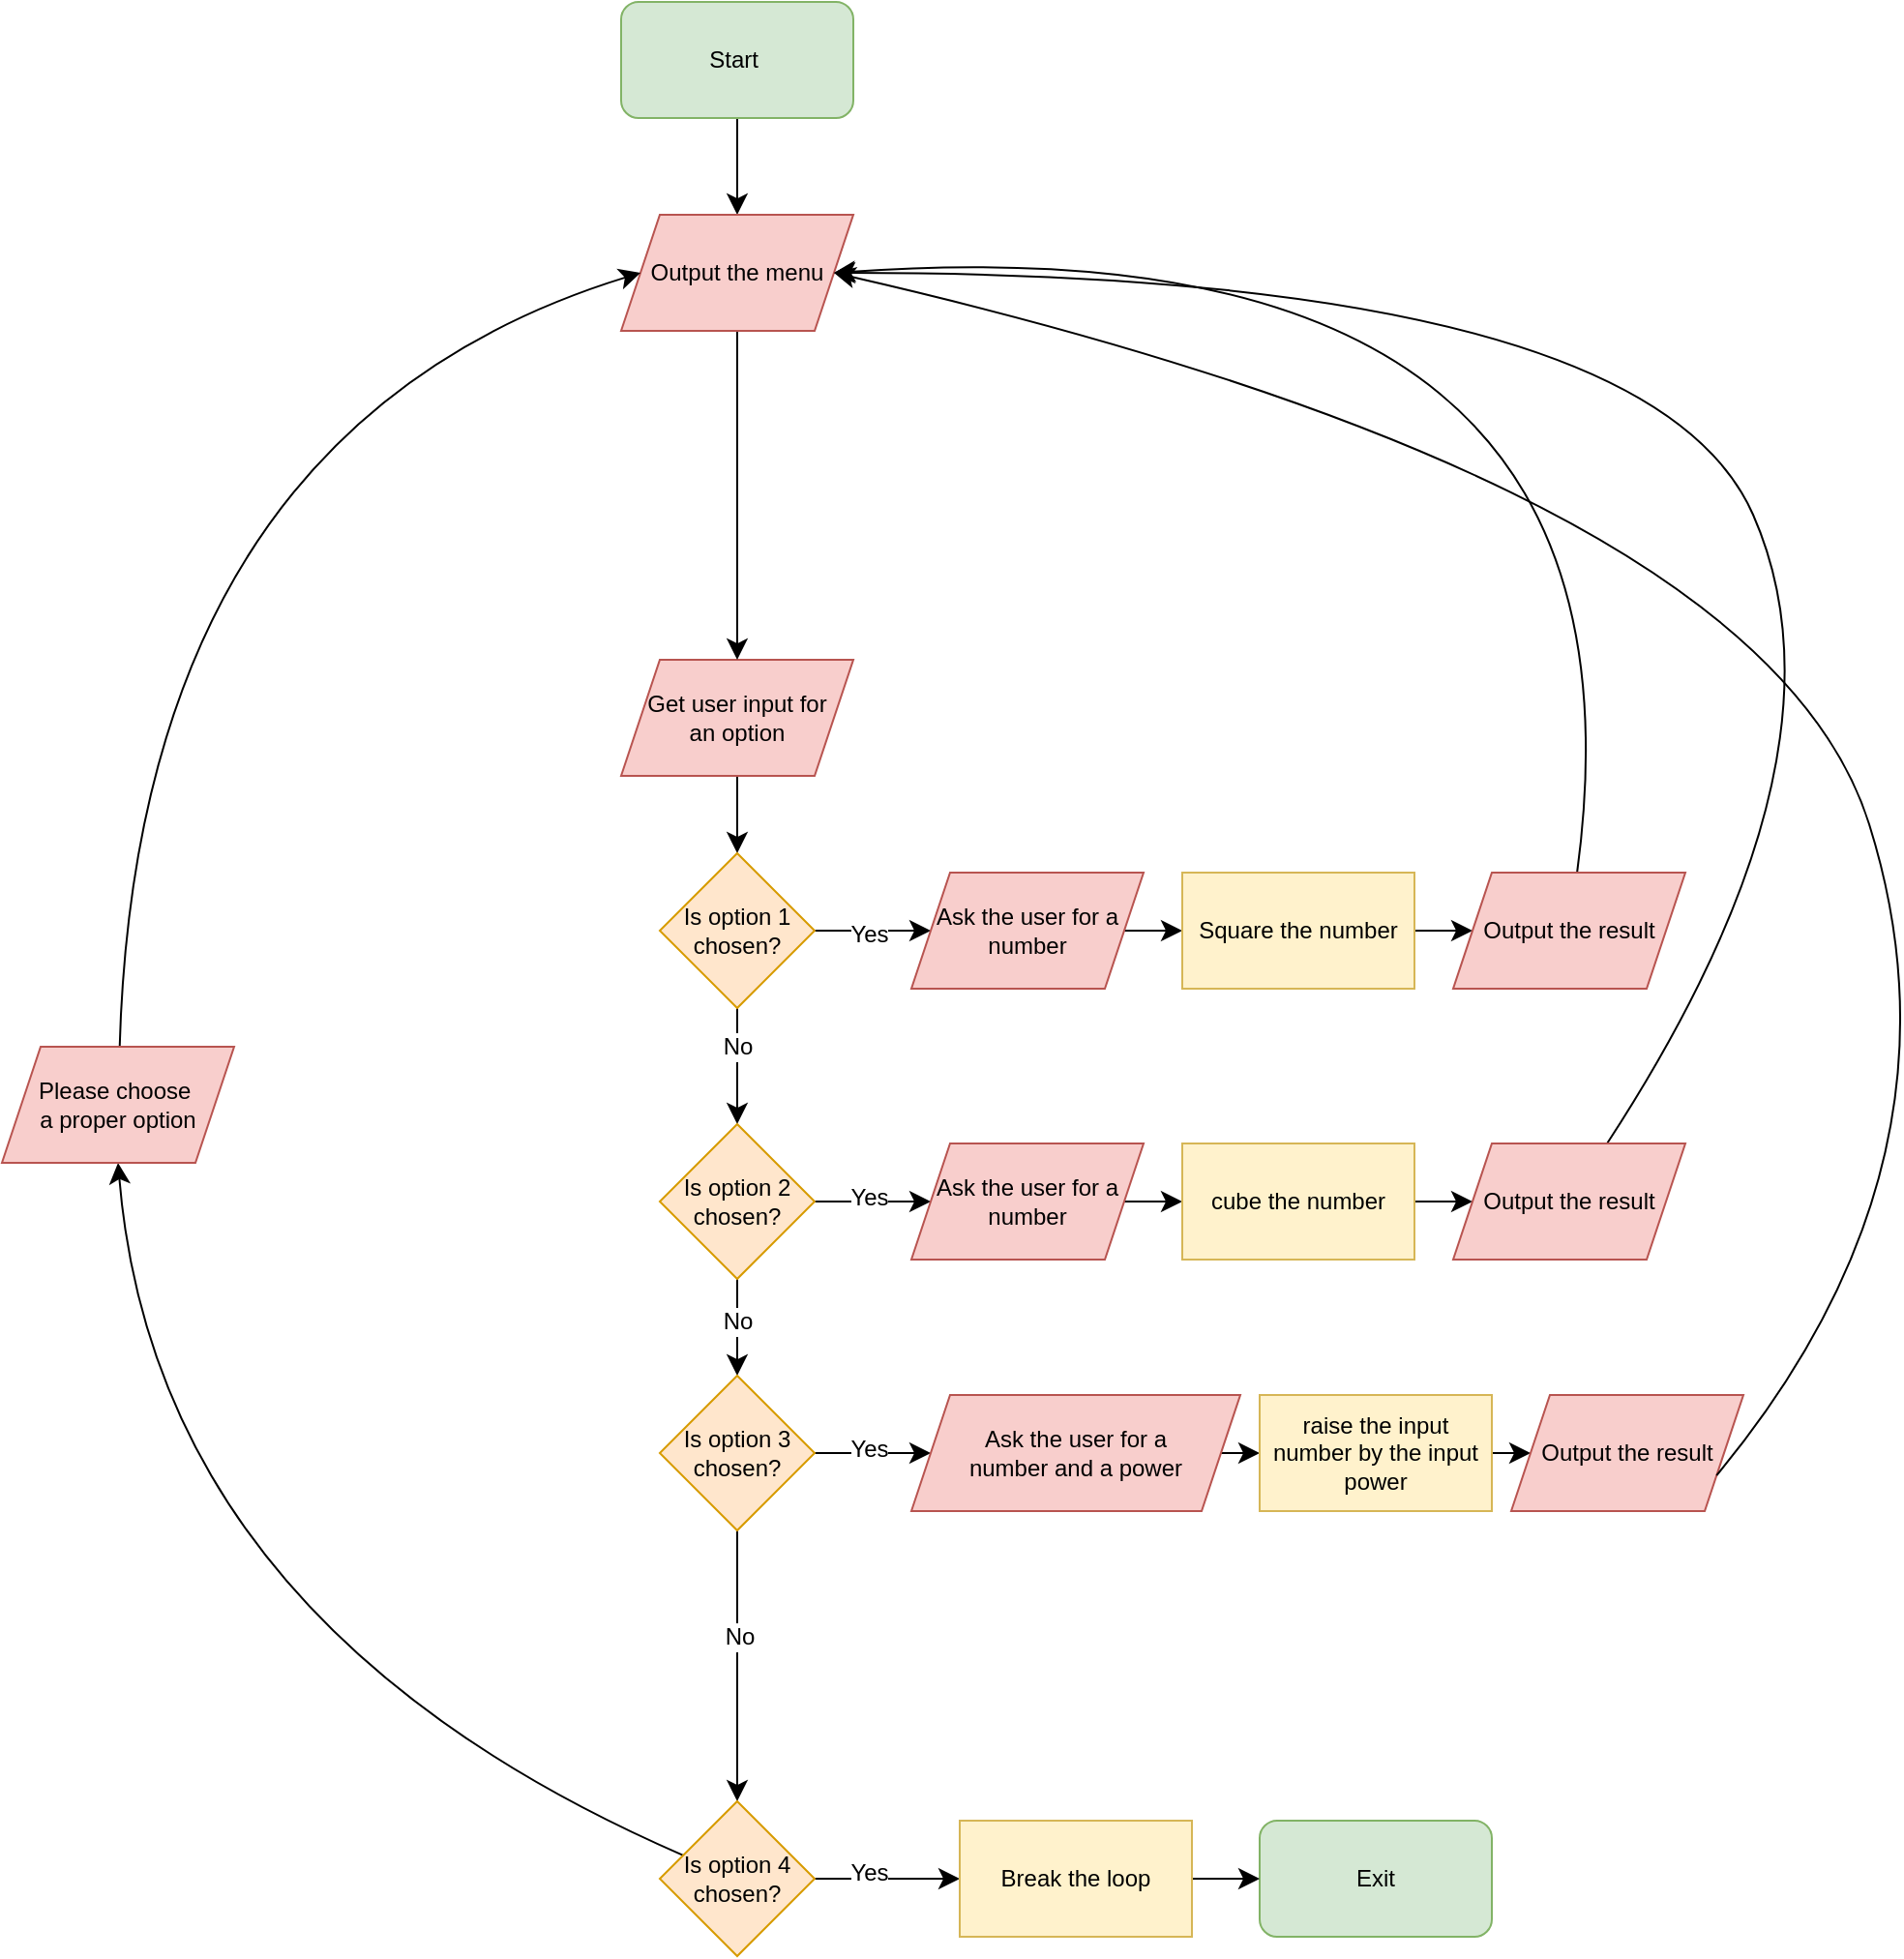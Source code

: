 <mxfile version="24.3.1" type="github">
  <diagram name="Page-1" id="2kFZZ2qKpEkKbrDlE8RA">
    <mxGraphModel dx="1320" dy="952" grid="1" gridSize="10" guides="1" tooltips="1" connect="1" arrows="1" fold="1" page="1" pageScale="1" pageWidth="850" pageHeight="1100" math="0" shadow="0">
      <root>
        <mxCell id="0" />
        <mxCell id="1" parent="0" />
        <mxCell id="u4Hfbzso4hMCAY0et0Ov-24" value="" style="edgeStyle=none;curved=1;rounded=0;orthogonalLoop=1;jettySize=auto;html=1;fontSize=12;startSize=8;endSize=8;" parent="1" source="u4Hfbzso4hMCAY0et0Ov-1" target="u4Hfbzso4hMCAY0et0Ov-23" edge="1">
          <mxGeometry relative="1" as="geometry" />
        </mxCell>
        <mxCell id="u4Hfbzso4hMCAY0et0Ov-1" value="Start&amp;nbsp;" style="rounded=1;whiteSpace=wrap;html=1;fillColor=#d5e8d4;strokeColor=#82b366;" parent="1" vertex="1">
          <mxGeometry x="410" y="10" width="120" height="60" as="geometry" />
        </mxCell>
        <mxCell id="u4Hfbzso4hMCAY0et0Ov-10" value="" style="edgeStyle=none;curved=1;rounded=0;orthogonalLoop=1;jettySize=auto;html=1;fontSize=12;startSize=8;endSize=8;" parent="1" source="u4Hfbzso4hMCAY0et0Ov-8" target="u4Hfbzso4hMCAY0et0Ov-9" edge="1">
          <mxGeometry relative="1" as="geometry" />
        </mxCell>
        <mxCell id="u4Hfbzso4hMCAY0et0Ov-8" value="Get user input for&lt;div&gt;an option&lt;/div&gt;" style="shape=parallelogram;perimeter=parallelogramPerimeter;whiteSpace=wrap;html=1;fixedSize=1;fillColor=#f8cecc;strokeColor=#b85450;" parent="1" vertex="1">
          <mxGeometry x="410" y="350" width="120" height="60" as="geometry" />
        </mxCell>
        <mxCell id="u4Hfbzso4hMCAY0et0Ov-15" value="" style="edgeStyle=none;curved=1;rounded=0;orthogonalLoop=1;jettySize=auto;html=1;fontSize=12;startSize=8;endSize=8;" parent="1" source="u4Hfbzso4hMCAY0et0Ov-9" target="u4Hfbzso4hMCAY0et0Ov-14" edge="1">
          <mxGeometry relative="1" as="geometry" />
        </mxCell>
        <mxCell id="u4Hfbzso4hMCAY0et0Ov-16" value="Yes" style="edgeLabel;html=1;align=center;verticalAlign=middle;resizable=0;points=[];fontSize=12;" parent="u4Hfbzso4hMCAY0et0Ov-15" vertex="1" connectable="0">
          <mxGeometry x="-0.089" y="-2" relative="1" as="geometry">
            <mxPoint as="offset" />
          </mxGeometry>
        </mxCell>
        <mxCell id="u4Hfbzso4hMCAY0et0Ov-30" value="" style="edgeStyle=none;curved=1;rounded=0;orthogonalLoop=1;jettySize=auto;html=1;fontSize=12;startSize=8;endSize=8;" parent="1" source="u4Hfbzso4hMCAY0et0Ov-9" target="u4Hfbzso4hMCAY0et0Ov-26" edge="1">
          <mxGeometry relative="1" as="geometry" />
        </mxCell>
        <mxCell id="u4Hfbzso4hMCAY0et0Ov-48" value="No" style="edgeLabel;html=1;align=center;verticalAlign=middle;resizable=0;points=[];fontSize=12;" parent="u4Hfbzso4hMCAY0et0Ov-30" vertex="1" connectable="0">
          <mxGeometry x="-0.333" relative="1" as="geometry">
            <mxPoint as="offset" />
          </mxGeometry>
        </mxCell>
        <mxCell id="u4Hfbzso4hMCAY0et0Ov-9" value="Is option 1&lt;div&gt;chosen?&lt;/div&gt;" style="rhombus;whiteSpace=wrap;html=1;fillColor=#ffe6cc;strokeColor=#d79b00;" parent="1" vertex="1">
          <mxGeometry x="430" y="450" width="80" height="80" as="geometry" />
        </mxCell>
        <mxCell id="u4Hfbzso4hMCAY0et0Ov-18" value="" style="edgeStyle=none;curved=1;rounded=0;orthogonalLoop=1;jettySize=auto;html=1;fontSize=12;startSize=8;endSize=8;" parent="1" source="u4Hfbzso4hMCAY0et0Ov-14" target="u4Hfbzso4hMCAY0et0Ov-17" edge="1">
          <mxGeometry relative="1" as="geometry" />
        </mxCell>
        <mxCell id="u4Hfbzso4hMCAY0et0Ov-14" value="Ask the user for a&lt;div&gt;number&lt;/div&gt;" style="shape=parallelogram;perimeter=parallelogramPerimeter;whiteSpace=wrap;html=1;fixedSize=1;fillColor=#f8cecc;strokeColor=#b85450;" parent="1" vertex="1">
          <mxGeometry x="560" y="460" width="120" height="60" as="geometry" />
        </mxCell>
        <mxCell id="u4Hfbzso4hMCAY0et0Ov-20" value="" style="edgeStyle=none;curved=1;rounded=0;orthogonalLoop=1;jettySize=auto;html=1;fontSize=12;startSize=8;endSize=8;" parent="1" source="u4Hfbzso4hMCAY0et0Ov-17" target="u4Hfbzso4hMCAY0et0Ov-19" edge="1">
          <mxGeometry relative="1" as="geometry" />
        </mxCell>
        <mxCell id="u4Hfbzso4hMCAY0et0Ov-17" value="Square the number" style="rounded=0;whiteSpace=wrap;html=1;fillColor=#fff2cc;strokeColor=#d6b656;" parent="1" vertex="1">
          <mxGeometry x="700" y="460" width="120" height="60" as="geometry" />
        </mxCell>
        <mxCell id="u4Hfbzso4hMCAY0et0Ov-21" style="edgeStyle=none;curved=1;rounded=0;orthogonalLoop=1;jettySize=auto;html=1;entryX=1;entryY=0.5;entryDx=0;entryDy=0;fontSize=12;startSize=8;endSize=8;" parent="1" source="u4Hfbzso4hMCAY0et0Ov-19" target="u4Hfbzso4hMCAY0et0Ov-23" edge="1">
          <mxGeometry relative="1" as="geometry">
            <Array as="points">
              <mxPoint x="950" y="120" />
            </Array>
          </mxGeometry>
        </mxCell>
        <mxCell id="u4Hfbzso4hMCAY0et0Ov-19" value="Output the result" style="shape=parallelogram;perimeter=parallelogramPerimeter;whiteSpace=wrap;html=1;fixedSize=1;rounded=0;fillColor=#f8cecc;strokeColor=#b85450;" parent="1" vertex="1">
          <mxGeometry x="840" y="460" width="120" height="60" as="geometry" />
        </mxCell>
        <mxCell id="u4Hfbzso4hMCAY0et0Ov-25" value="" style="edgeStyle=none;curved=1;rounded=0;orthogonalLoop=1;jettySize=auto;html=1;fontSize=12;startSize=8;endSize=8;entryX=0.5;entryY=0;entryDx=0;entryDy=0;" parent="1" source="u4Hfbzso4hMCAY0et0Ov-23" target="u4Hfbzso4hMCAY0et0Ov-8" edge="1">
          <mxGeometry relative="1" as="geometry">
            <mxPoint x="470" y="210" as="targetPoint" />
          </mxGeometry>
        </mxCell>
        <mxCell id="u4Hfbzso4hMCAY0et0Ov-23" value="Output the menu" style="shape=parallelogram;perimeter=parallelogramPerimeter;whiteSpace=wrap;html=1;fixedSize=1;fillColor=#f8cecc;strokeColor=#b85450;" parent="1" vertex="1">
          <mxGeometry x="410" y="120" width="120" height="60" as="geometry" />
        </mxCell>
        <mxCell id="u4Hfbzso4hMCAY0et0Ov-34" value="" style="edgeStyle=none;curved=1;rounded=0;orthogonalLoop=1;jettySize=auto;html=1;fontSize=12;startSize=8;endSize=8;" parent="1" source="u4Hfbzso4hMCAY0et0Ov-26" target="u4Hfbzso4hMCAY0et0Ov-27" edge="1">
          <mxGeometry relative="1" as="geometry" />
        </mxCell>
        <mxCell id="u4Hfbzso4hMCAY0et0Ov-35" value="Yes" style="edgeLabel;html=1;align=center;verticalAlign=middle;resizable=0;points=[];fontSize=12;" parent="u4Hfbzso4hMCAY0et0Ov-34" vertex="1" connectable="0">
          <mxGeometry x="-0.067" y="2" relative="1" as="geometry">
            <mxPoint as="offset" />
          </mxGeometry>
        </mxCell>
        <mxCell id="u4Hfbzso4hMCAY0et0Ov-49" value="" style="edgeStyle=none;curved=1;rounded=0;orthogonalLoop=1;jettySize=auto;html=1;fontSize=12;startSize=8;endSize=8;" parent="1" source="u4Hfbzso4hMCAY0et0Ov-26" target="u4Hfbzso4hMCAY0et0Ov-40" edge="1">
          <mxGeometry relative="1" as="geometry" />
        </mxCell>
        <mxCell id="u4Hfbzso4hMCAY0et0Ov-50" value="No" style="edgeLabel;html=1;align=center;verticalAlign=middle;resizable=0;points=[];fontSize=12;" parent="u4Hfbzso4hMCAY0et0Ov-49" vertex="1" connectable="0">
          <mxGeometry x="-0.12" relative="1" as="geometry">
            <mxPoint as="offset" />
          </mxGeometry>
        </mxCell>
        <mxCell id="u4Hfbzso4hMCAY0et0Ov-26" value="Is option 2&lt;div&gt;chosen?&lt;/div&gt;" style="rhombus;whiteSpace=wrap;html=1;fillColor=#ffe6cc;strokeColor=#d79b00;" parent="1" vertex="1">
          <mxGeometry x="430" y="590" width="80" height="80" as="geometry" />
        </mxCell>
        <mxCell id="u4Hfbzso4hMCAY0et0Ov-36" value="" style="edgeStyle=none;curved=1;rounded=0;orthogonalLoop=1;jettySize=auto;html=1;fontSize=12;startSize=8;endSize=8;" parent="1" source="u4Hfbzso4hMCAY0et0Ov-27" target="u4Hfbzso4hMCAY0et0Ov-28" edge="1">
          <mxGeometry relative="1" as="geometry" />
        </mxCell>
        <mxCell id="u4Hfbzso4hMCAY0et0Ov-27" value="Ask the user for a&lt;div&gt;number&lt;/div&gt;" style="shape=parallelogram;perimeter=parallelogramPerimeter;whiteSpace=wrap;html=1;fixedSize=1;fillColor=#f8cecc;strokeColor=#b85450;" parent="1" vertex="1">
          <mxGeometry x="560" y="600" width="120" height="60" as="geometry" />
        </mxCell>
        <mxCell id="u4Hfbzso4hMCAY0et0Ov-37" value="" style="edgeStyle=none;curved=1;rounded=0;orthogonalLoop=1;jettySize=auto;html=1;fontSize=12;startSize=8;endSize=8;" parent="1" source="u4Hfbzso4hMCAY0et0Ov-28" target="u4Hfbzso4hMCAY0et0Ov-29" edge="1">
          <mxGeometry relative="1" as="geometry" />
        </mxCell>
        <mxCell id="u4Hfbzso4hMCAY0et0Ov-28" value="cube the number" style="rounded=0;whiteSpace=wrap;html=1;fillColor=#fff2cc;strokeColor=#d6b656;" parent="1" vertex="1">
          <mxGeometry x="700" y="600" width="120" height="60" as="geometry" />
        </mxCell>
        <mxCell id="u4Hfbzso4hMCAY0et0Ov-31" style="edgeStyle=none;curved=1;rounded=0;orthogonalLoop=1;jettySize=auto;html=1;entryX=1;entryY=0.5;entryDx=0;entryDy=0;fontSize=12;startSize=8;endSize=8;" parent="1" source="u4Hfbzso4hMCAY0et0Ov-29" target="u4Hfbzso4hMCAY0et0Ov-23" edge="1">
          <mxGeometry relative="1" as="geometry">
            <Array as="points">
              <mxPoint x="1050" y="400" />
              <mxPoint x="940" y="150" />
            </Array>
          </mxGeometry>
        </mxCell>
        <mxCell id="u4Hfbzso4hMCAY0et0Ov-29" value="Output the result" style="shape=parallelogram;perimeter=parallelogramPerimeter;whiteSpace=wrap;html=1;fixedSize=1;rounded=0;fillColor=#f8cecc;strokeColor=#b85450;" parent="1" vertex="1">
          <mxGeometry x="840" y="600" width="120" height="60" as="geometry" />
        </mxCell>
        <mxCell id="u4Hfbzso4hMCAY0et0Ov-38" value="" style="edgeStyle=none;curved=1;rounded=0;orthogonalLoop=1;jettySize=auto;html=1;fontSize=12;startSize=8;endSize=8;" parent="1" source="u4Hfbzso4hMCAY0et0Ov-40" target="u4Hfbzso4hMCAY0et0Ov-42" edge="1">
          <mxGeometry relative="1" as="geometry" />
        </mxCell>
        <mxCell id="u4Hfbzso4hMCAY0et0Ov-39" value="Yes" style="edgeLabel;html=1;align=center;verticalAlign=middle;resizable=0;points=[];fontSize=12;" parent="u4Hfbzso4hMCAY0et0Ov-38" vertex="1" connectable="0">
          <mxGeometry x="-0.067" y="2" relative="1" as="geometry">
            <mxPoint as="offset" />
          </mxGeometry>
        </mxCell>
        <mxCell id="u4Hfbzso4hMCAY0et0Ov-56" value="" style="edgeStyle=none;curved=1;rounded=0;orthogonalLoop=1;jettySize=auto;html=1;fontSize=12;startSize=8;endSize=8;" parent="1" source="u4Hfbzso4hMCAY0et0Ov-40" target="u4Hfbzso4hMCAY0et0Ov-55" edge="1">
          <mxGeometry relative="1" as="geometry" />
        </mxCell>
        <mxCell id="u4Hfbzso4hMCAY0et0Ov-59" value="No" style="edgeLabel;html=1;align=center;verticalAlign=middle;resizable=0;points=[];fontSize=12;" parent="u4Hfbzso4hMCAY0et0Ov-56" vertex="1" connectable="0">
          <mxGeometry x="-0.225" y="1" relative="1" as="geometry">
            <mxPoint as="offset" />
          </mxGeometry>
        </mxCell>
        <mxCell id="u4Hfbzso4hMCAY0et0Ov-40" value="Is option 3&lt;div&gt;chosen?&lt;/div&gt;" style="rhombus;whiteSpace=wrap;html=1;fillColor=#ffe6cc;strokeColor=#d79b00;" parent="1" vertex="1">
          <mxGeometry x="430" y="720" width="80" height="80" as="geometry" />
        </mxCell>
        <mxCell id="u4Hfbzso4hMCAY0et0Ov-41" value="" style="edgeStyle=none;curved=1;rounded=0;orthogonalLoop=1;jettySize=auto;html=1;fontSize=12;startSize=8;endSize=8;" parent="1" source="u4Hfbzso4hMCAY0et0Ov-42" target="u4Hfbzso4hMCAY0et0Ov-44" edge="1">
          <mxGeometry relative="1" as="geometry" />
        </mxCell>
        <mxCell id="u4Hfbzso4hMCAY0et0Ov-42" value="Ask the user for a&lt;div&gt;number and a power&lt;/div&gt;" style="shape=parallelogram;perimeter=parallelogramPerimeter;whiteSpace=wrap;html=1;fixedSize=1;fillColor=#f8cecc;strokeColor=#b85450;" parent="1" vertex="1">
          <mxGeometry x="560" y="730" width="170" height="60" as="geometry" />
        </mxCell>
        <mxCell id="u4Hfbzso4hMCAY0et0Ov-43" value="" style="edgeStyle=none;curved=1;rounded=0;orthogonalLoop=1;jettySize=auto;html=1;fontSize=12;startSize=8;endSize=8;entryX=0;entryY=0.5;entryDx=0;entryDy=0;" parent="1" source="u4Hfbzso4hMCAY0et0Ov-44" target="u4Hfbzso4hMCAY0et0Ov-45" edge="1">
          <mxGeometry relative="1" as="geometry">
            <mxPoint x="810" y="840" as="targetPoint" />
          </mxGeometry>
        </mxCell>
        <mxCell id="u4Hfbzso4hMCAY0et0Ov-44" value="raise the input number by the input power" style="rounded=0;whiteSpace=wrap;html=1;fillColor=#fff2cc;strokeColor=#d6b656;" parent="1" vertex="1">
          <mxGeometry x="740" y="730" width="120" height="60" as="geometry" />
        </mxCell>
        <mxCell id="u4Hfbzso4hMCAY0et0Ov-45" value="Output the result" style="shape=parallelogram;perimeter=parallelogramPerimeter;whiteSpace=wrap;html=1;fixedSize=1;rounded=0;fillColor=#f8cecc;strokeColor=#b85450;" parent="1" vertex="1">
          <mxGeometry x="870" y="730" width="120" height="60" as="geometry" />
        </mxCell>
        <mxCell id="u4Hfbzso4hMCAY0et0Ov-53" style="edgeStyle=none;curved=1;rounded=0;orthogonalLoop=1;jettySize=auto;html=1;entryX=1;entryY=0.5;entryDx=0;entryDy=0;fontSize=12;startSize=8;endSize=8;exitX=1;exitY=0.75;exitDx=0;exitDy=0;" parent="1" source="u4Hfbzso4hMCAY0et0Ov-45" target="u4Hfbzso4hMCAY0et0Ov-23" edge="1">
          <mxGeometry relative="1" as="geometry">
            <Array as="points">
              <mxPoint x="1110" y="610" />
              <mxPoint x="1000" y="260" />
            </Array>
          </mxGeometry>
        </mxCell>
        <mxCell id="u4Hfbzso4hMCAY0et0Ov-63" style="edgeStyle=none;curved=1;rounded=0;orthogonalLoop=1;jettySize=auto;html=1;entryX=0.5;entryY=1;entryDx=0;entryDy=0;fontSize=12;startSize=8;endSize=8;" parent="1" source="u4Hfbzso4hMCAY0et0Ov-55" target="u4Hfbzso4hMCAY0et0Ov-62" edge="1">
          <mxGeometry relative="1" as="geometry">
            <Array as="points">
              <mxPoint x="170" y="850" />
            </Array>
          </mxGeometry>
        </mxCell>
        <mxCell id="T641KyRBcWsy0u8s36id-2" value="" style="edgeStyle=none;curved=1;rounded=0;orthogonalLoop=1;jettySize=auto;html=1;fontSize=12;startSize=8;endSize=8;" edge="1" parent="1" source="u4Hfbzso4hMCAY0et0Ov-55" target="T641KyRBcWsy0u8s36id-1">
          <mxGeometry relative="1" as="geometry" />
        </mxCell>
        <mxCell id="T641KyRBcWsy0u8s36id-4" value="Yes" style="edgeLabel;html=1;align=center;verticalAlign=middle;resizable=0;points=[];fontSize=12;" vertex="1" connectable="0" parent="T641KyRBcWsy0u8s36id-2">
          <mxGeometry x="-0.264" y="3" relative="1" as="geometry">
            <mxPoint as="offset" />
          </mxGeometry>
        </mxCell>
        <mxCell id="u4Hfbzso4hMCAY0et0Ov-55" value="Is option 4&lt;div&gt;chosen?&lt;/div&gt;" style="rhombus;whiteSpace=wrap;html=1;fillColor=#ffe6cc;strokeColor=#d79b00;" parent="1" vertex="1">
          <mxGeometry x="430" y="940" width="80" height="80" as="geometry" />
        </mxCell>
        <mxCell id="u4Hfbzso4hMCAY0et0Ov-60" value="Exit" style="rounded=1;whiteSpace=wrap;html=1;fillColor=#d5e8d4;strokeColor=#82b366;" parent="1" vertex="1">
          <mxGeometry x="740" y="950" width="120" height="60" as="geometry" />
        </mxCell>
        <mxCell id="u4Hfbzso4hMCAY0et0Ov-64" style="edgeStyle=none;curved=1;rounded=0;orthogonalLoop=1;jettySize=auto;html=1;entryX=0;entryY=0.5;entryDx=0;entryDy=0;fontSize=12;startSize=8;endSize=8;" parent="1" source="u4Hfbzso4hMCAY0et0Ov-62" target="u4Hfbzso4hMCAY0et0Ov-23" edge="1">
          <mxGeometry relative="1" as="geometry">
            <Array as="points">
              <mxPoint x="160" y="230" />
            </Array>
          </mxGeometry>
        </mxCell>
        <mxCell id="u4Hfbzso4hMCAY0et0Ov-62" value="Please choose&amp;nbsp;&lt;div&gt;a proper option&lt;/div&gt;" style="shape=parallelogram;perimeter=parallelogramPerimeter;whiteSpace=wrap;html=1;fixedSize=1;fillColor=#f8cecc;strokeColor=#b85450;" parent="1" vertex="1">
          <mxGeometry x="90" y="550" width="120" height="60" as="geometry" />
        </mxCell>
        <mxCell id="T641KyRBcWsy0u8s36id-3" value="" style="edgeStyle=none;curved=1;rounded=0;orthogonalLoop=1;jettySize=auto;html=1;fontSize=12;startSize=8;endSize=8;" edge="1" parent="1" source="T641KyRBcWsy0u8s36id-1" target="u4Hfbzso4hMCAY0et0Ov-60">
          <mxGeometry relative="1" as="geometry" />
        </mxCell>
        <mxCell id="T641KyRBcWsy0u8s36id-1" value="Break the loop" style="rounded=0;whiteSpace=wrap;html=1;fillColor=#fff2cc;strokeColor=#d6b656;" vertex="1" parent="1">
          <mxGeometry x="585" y="950" width="120" height="60" as="geometry" />
        </mxCell>
      </root>
    </mxGraphModel>
  </diagram>
</mxfile>
